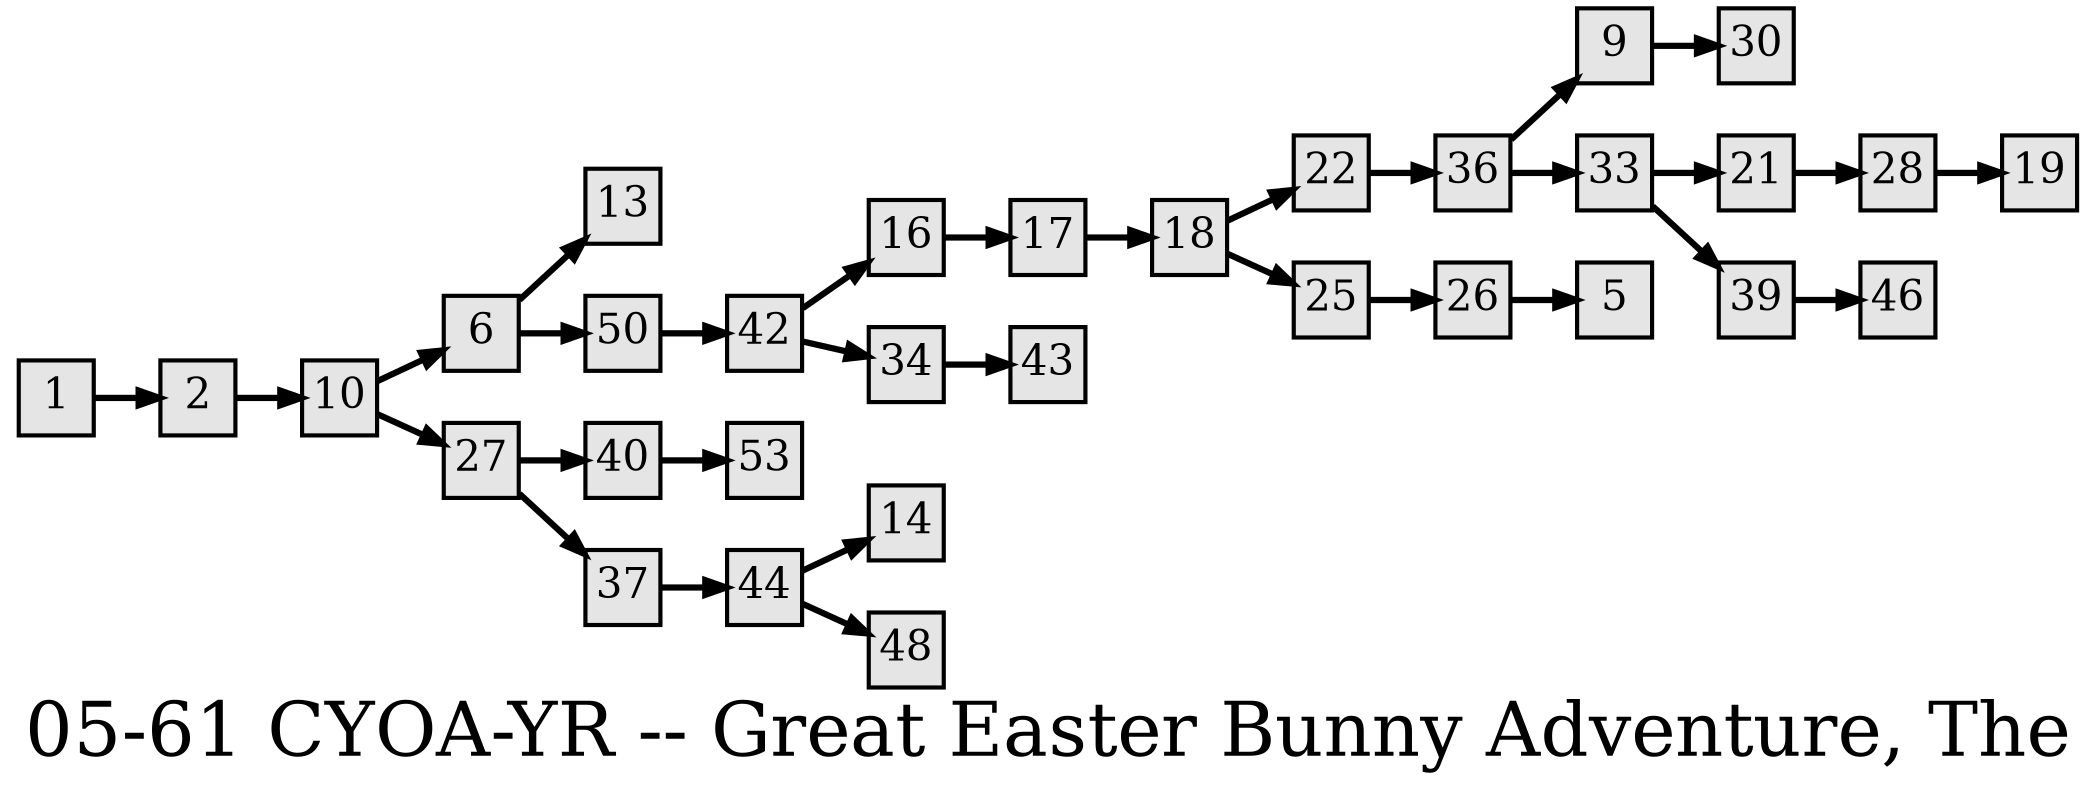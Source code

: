 digraph g{
  graph [ label="05-61 CYOA-YR -- Great Easter Bunny Adventure, The" rankdir=LR, ordering=out, fontsize=36, nodesep="0.35", ranksep="0.45"];
  node  [shape=rect, penwidth=2, fontsize=20, style=filled, fillcolor=grey90, margin="0,0", labelfloat=true, regular=true, fixedsize=true];
  edge  [labelfloat=true, penwidth=3, fontsize=12];

  1 -> 2;
  2 -> 10;
  6 -> 13;
  6 -> 50;
  9 -> 30;
  10 -> 6;
  10 -> 27;
  16 -> 17;
  17 -> 18;
  18 -> 22;
  18 -> 25;
  21 -> 28;
  22 -> 36;
  25 -> 26;
  26 -> 5;
  27 -> 40;
  27 -> 37;
  28 -> 19;
  33 -> 21;
  33 -> 39;
  34 -> 43;
  36 -> 9;
  36 -> 33;
  37 -> 44;
  39 -> 46;
  40 -> 53;
  42 -> 16;
  42 -> 34;
  44 -> 14;
  44 -> 48;
  50 -> 42;
}

